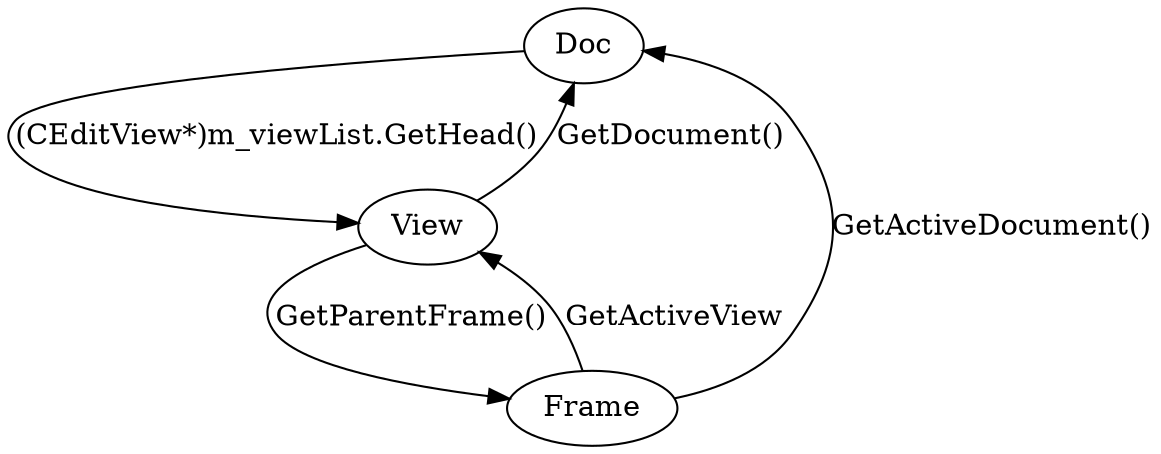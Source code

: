 digraph G {
	Doc -> View [label = "(CEditView*)m_viewList.GetHead()"]; 
	View -> Frame [label ="GetParentFrame()"];
	Frame -> Doc [label="GetActiveDocument()"];
	Frame -> View [label = "GetActiveView"];
	View -> Doc [label = "GetDocument()"];
}
